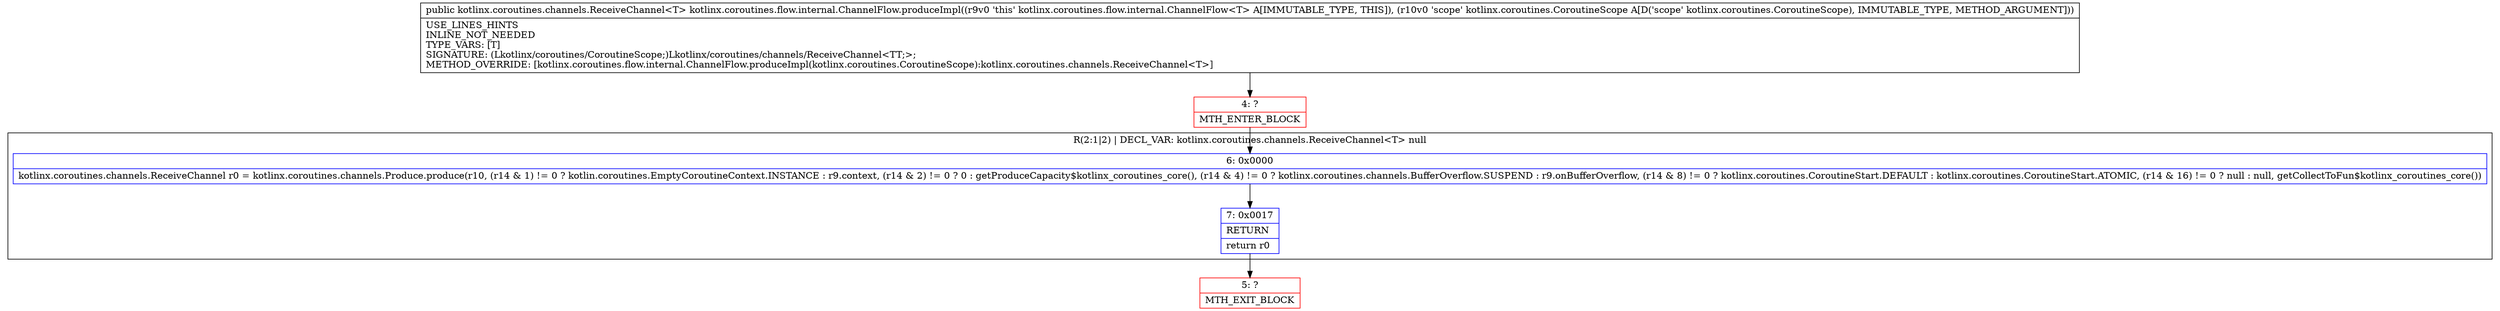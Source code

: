 digraph "CFG forkotlinx.coroutines.flow.internal.ChannelFlow.produceImpl(Lkotlinx\/coroutines\/CoroutineScope;)Lkotlinx\/coroutines\/channels\/ReceiveChannel;" {
subgraph cluster_Region_658757172 {
label = "R(2:1|2) | DECL_VAR: kotlinx.coroutines.channels.ReceiveChannel\<T\> null\l";
node [shape=record,color=blue];
Node_6 [shape=record,label="{6\:\ 0x0000|kotlinx.coroutines.channels.ReceiveChannel r0 = kotlinx.coroutines.channels.Produce.produce(r10, (r14 & 1) != 0 ? kotlin.coroutines.EmptyCoroutineContext.INSTANCE : r9.context, (r14 & 2) != 0 ? 0 : getProduceCapacity$kotlinx_coroutines_core(), (r14 & 4) != 0 ? kotlinx.coroutines.channels.BufferOverflow.SUSPEND : r9.onBufferOverflow, (r14 & 8) != 0 ? kotlinx.coroutines.CoroutineStart.DEFAULT : kotlinx.coroutines.CoroutineStart.ATOMIC, (r14 & 16) != 0 ? null : null, getCollectToFun$kotlinx_coroutines_core())\l}"];
Node_7 [shape=record,label="{7\:\ 0x0017|RETURN\l|return r0\l}"];
}
Node_4 [shape=record,color=red,label="{4\:\ ?|MTH_ENTER_BLOCK\l}"];
Node_5 [shape=record,color=red,label="{5\:\ ?|MTH_EXIT_BLOCK\l}"];
MethodNode[shape=record,label="{public kotlinx.coroutines.channels.ReceiveChannel\<T\> kotlinx.coroutines.flow.internal.ChannelFlow.produceImpl((r9v0 'this' kotlinx.coroutines.flow.internal.ChannelFlow\<T\> A[IMMUTABLE_TYPE, THIS]), (r10v0 'scope' kotlinx.coroutines.CoroutineScope A[D('scope' kotlinx.coroutines.CoroutineScope), IMMUTABLE_TYPE, METHOD_ARGUMENT]))  | USE_LINES_HINTS\lINLINE_NOT_NEEDED\lTYPE_VARS: [T]\lSIGNATURE: (Lkotlinx\/coroutines\/CoroutineScope;)Lkotlinx\/coroutines\/channels\/ReceiveChannel\<TT;\>;\lMETHOD_OVERRIDE: [kotlinx.coroutines.flow.internal.ChannelFlow.produceImpl(kotlinx.coroutines.CoroutineScope):kotlinx.coroutines.channels.ReceiveChannel\<T\>]\l}"];
MethodNode -> Node_4;Node_6 -> Node_7;
Node_7 -> Node_5;
Node_4 -> Node_6;
}

